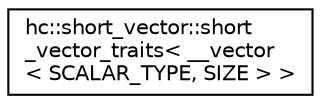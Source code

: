 digraph "Graphical Class Hierarchy"
{
  edge [fontname="Helvetica",fontsize="10",labelfontname="Helvetica",labelfontsize="10"];
  node [fontname="Helvetica",fontsize="10",shape=record];
  rankdir="LR";
  Node1 [label="hc::short_vector::short\l_vector_traits\< __vector\l\< SCALAR_TYPE, SIZE \> \>",height=0.2,width=0.4,color="black", fillcolor="white", style="filled",URL="$structhc_1_1short__vector_1_1short__vector__traits_3_01____vector_3_01SCALAR__TYPE_00_01SIZE_01_4_01_4.html"];
}
